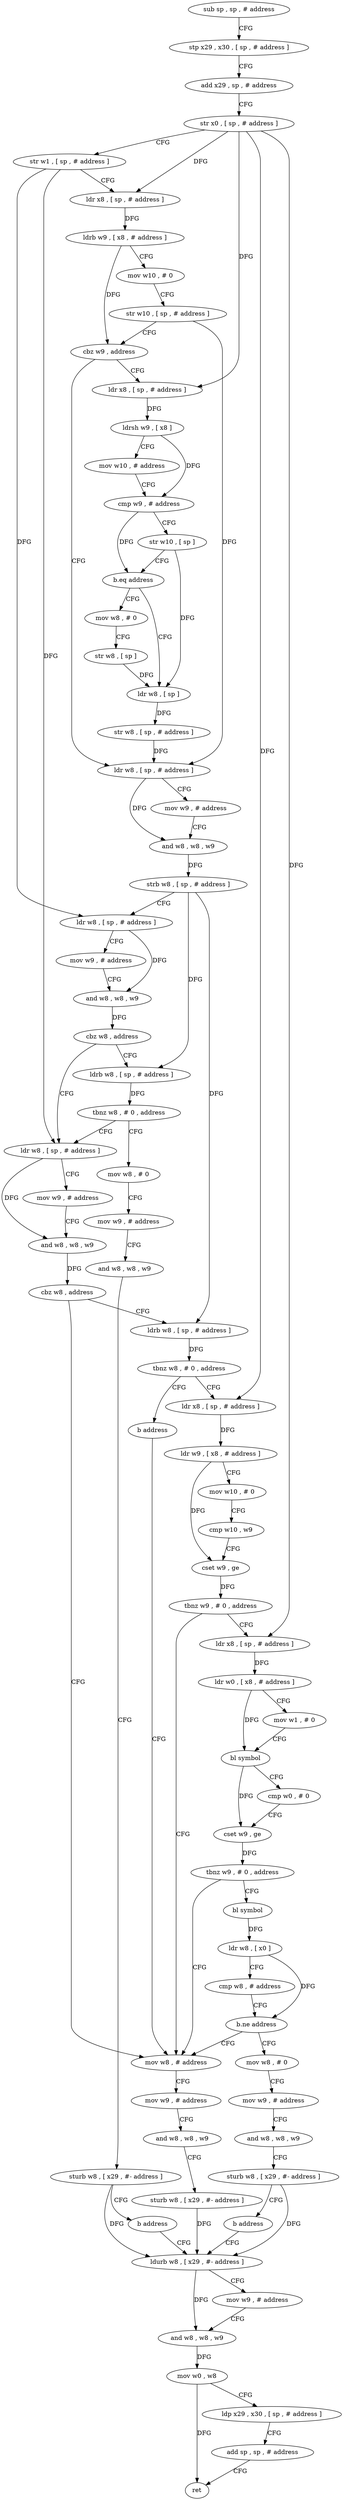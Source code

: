 digraph "func" {
"4217960" [label = "sub sp , sp , # address" ]
"4217964" [label = "stp x29 , x30 , [ sp , # address ]" ]
"4217968" [label = "add x29 , sp , # address" ]
"4217972" [label = "str x0 , [ sp , # address ]" ]
"4217976" [label = "str w1 , [ sp , # address ]" ]
"4217980" [label = "ldr x8 , [ sp , # address ]" ]
"4217984" [label = "ldrb w9 , [ x8 , # address ]" ]
"4217988" [label = "mov w10 , # 0" ]
"4217992" [label = "str w10 , [ sp , # address ]" ]
"4217996" [label = "cbz w9 , address" ]
"4218040" [label = "ldr w8 , [ sp , # address ]" ]
"4218000" [label = "ldr x8 , [ sp , # address ]" ]
"4218044" [label = "mov w9 , # address" ]
"4218048" [label = "and w8 , w8 , w9" ]
"4218052" [label = "strb w8 , [ sp , # address ]" ]
"4218056" [label = "ldr w8 , [ sp , # address ]" ]
"4218060" [label = "mov w9 , # address" ]
"4218064" [label = "and w8 , w8 , w9" ]
"4218068" [label = "cbz w8 , address" ]
"4218100" [label = "ldr w8 , [ sp , # address ]" ]
"4218072" [label = "ldrb w8 , [ sp , # address ]" ]
"4218004" [label = "ldrsh w9 , [ x8 ]" ]
"4218008" [label = "mov w10 , # address" ]
"4218012" [label = "cmp w9 , # address" ]
"4218016" [label = "str w10 , [ sp ]" ]
"4218020" [label = "b.eq address" ]
"4218032" [label = "ldr w8 , [ sp ]" ]
"4218024" [label = "mov w8 , # 0" ]
"4218104" [label = "mov w9 , # address" ]
"4218108" [label = "and w8 , w8 , w9" ]
"4218112" [label = "cbz w8 , address" ]
"4218216" [label = "mov w8 , # address" ]
"4218116" [label = "ldrb w8 , [ sp , # address ]" ]
"4218076" [label = "tbnz w8 , # 0 , address" ]
"4218080" [label = "mov w8 , # 0" ]
"4218036" [label = "str w8 , [ sp , # address ]" ]
"4218028" [label = "str w8 , [ sp ]" ]
"4218220" [label = "mov w9 , # address" ]
"4218224" [label = "and w8 , w8 , w9" ]
"4218228" [label = "sturb w8 , [ x29 , #- address ]" ]
"4218232" [label = "ldurb w8 , [ x29 , #- address ]" ]
"4218120" [label = "tbnz w8 , # 0 , address" ]
"4218128" [label = "ldr x8 , [ sp , # address ]" ]
"4218124" [label = "b address" ]
"4218084" [label = "mov w9 , # address" ]
"4218088" [label = "and w8 , w8 , w9" ]
"4218092" [label = "sturb w8 , [ x29 , #- address ]" ]
"4218096" [label = "b address" ]
"4218132" [label = "ldr w9 , [ x8 , # address ]" ]
"4218136" [label = "mov w10 , # 0" ]
"4218140" [label = "cmp w10 , w9" ]
"4218144" [label = "cset w9 , ge" ]
"4218148" [label = "tbnz w9 , # 0 , address" ]
"4218152" [label = "ldr x8 , [ sp , # address ]" ]
"4218236" [label = "mov w9 , # address" ]
"4218240" [label = "and w8 , w8 , w9" ]
"4218244" [label = "mov w0 , w8" ]
"4218248" [label = "ldp x29 , x30 , [ sp , # address ]" ]
"4218252" [label = "add sp , sp , # address" ]
"4218256" [label = "ret" ]
"4218156" [label = "ldr w0 , [ x8 , # address ]" ]
"4218160" [label = "mov w1 , # 0" ]
"4218164" [label = "bl symbol" ]
"4218168" [label = "cmp w0 , # 0" ]
"4218172" [label = "cset w9 , ge" ]
"4218176" [label = "tbnz w9 , # 0 , address" ]
"4218180" [label = "bl symbol" ]
"4218184" [label = "ldr w8 , [ x0 ]" ]
"4218188" [label = "cmp w8 , # address" ]
"4218192" [label = "b.ne address" ]
"4218196" [label = "mov w8 , # 0" ]
"4218200" [label = "mov w9 , # address" ]
"4218204" [label = "and w8 , w8 , w9" ]
"4218208" [label = "sturb w8 , [ x29 , #- address ]" ]
"4218212" [label = "b address" ]
"4217960" -> "4217964" [ label = "CFG" ]
"4217964" -> "4217968" [ label = "CFG" ]
"4217968" -> "4217972" [ label = "CFG" ]
"4217972" -> "4217976" [ label = "CFG" ]
"4217972" -> "4217980" [ label = "DFG" ]
"4217972" -> "4218000" [ label = "DFG" ]
"4217972" -> "4218128" [ label = "DFG" ]
"4217972" -> "4218152" [ label = "DFG" ]
"4217976" -> "4217980" [ label = "CFG" ]
"4217976" -> "4218056" [ label = "DFG" ]
"4217976" -> "4218100" [ label = "DFG" ]
"4217980" -> "4217984" [ label = "DFG" ]
"4217984" -> "4217988" [ label = "CFG" ]
"4217984" -> "4217996" [ label = "DFG" ]
"4217988" -> "4217992" [ label = "CFG" ]
"4217992" -> "4217996" [ label = "CFG" ]
"4217992" -> "4218040" [ label = "DFG" ]
"4217996" -> "4218040" [ label = "CFG" ]
"4217996" -> "4218000" [ label = "CFG" ]
"4218040" -> "4218044" [ label = "CFG" ]
"4218040" -> "4218048" [ label = "DFG" ]
"4218000" -> "4218004" [ label = "DFG" ]
"4218044" -> "4218048" [ label = "CFG" ]
"4218048" -> "4218052" [ label = "DFG" ]
"4218052" -> "4218056" [ label = "CFG" ]
"4218052" -> "4218072" [ label = "DFG" ]
"4218052" -> "4218116" [ label = "DFG" ]
"4218056" -> "4218060" [ label = "CFG" ]
"4218056" -> "4218064" [ label = "DFG" ]
"4218060" -> "4218064" [ label = "CFG" ]
"4218064" -> "4218068" [ label = "DFG" ]
"4218068" -> "4218100" [ label = "CFG" ]
"4218068" -> "4218072" [ label = "CFG" ]
"4218100" -> "4218104" [ label = "CFG" ]
"4218100" -> "4218108" [ label = "DFG" ]
"4218072" -> "4218076" [ label = "DFG" ]
"4218004" -> "4218008" [ label = "CFG" ]
"4218004" -> "4218012" [ label = "DFG" ]
"4218008" -> "4218012" [ label = "CFG" ]
"4218012" -> "4218016" [ label = "CFG" ]
"4218012" -> "4218020" [ label = "DFG" ]
"4218016" -> "4218020" [ label = "CFG" ]
"4218016" -> "4218032" [ label = "DFG" ]
"4218020" -> "4218032" [ label = "CFG" ]
"4218020" -> "4218024" [ label = "CFG" ]
"4218032" -> "4218036" [ label = "DFG" ]
"4218024" -> "4218028" [ label = "CFG" ]
"4218104" -> "4218108" [ label = "CFG" ]
"4218108" -> "4218112" [ label = "DFG" ]
"4218112" -> "4218216" [ label = "CFG" ]
"4218112" -> "4218116" [ label = "CFG" ]
"4218216" -> "4218220" [ label = "CFG" ]
"4218116" -> "4218120" [ label = "DFG" ]
"4218076" -> "4218100" [ label = "CFG" ]
"4218076" -> "4218080" [ label = "CFG" ]
"4218080" -> "4218084" [ label = "CFG" ]
"4218036" -> "4218040" [ label = "DFG" ]
"4218028" -> "4218032" [ label = "DFG" ]
"4218220" -> "4218224" [ label = "CFG" ]
"4218224" -> "4218228" [ label = "CFG" ]
"4218228" -> "4218232" [ label = "DFG" ]
"4218232" -> "4218236" [ label = "CFG" ]
"4218232" -> "4218240" [ label = "DFG" ]
"4218120" -> "4218128" [ label = "CFG" ]
"4218120" -> "4218124" [ label = "CFG" ]
"4218128" -> "4218132" [ label = "DFG" ]
"4218124" -> "4218216" [ label = "CFG" ]
"4218084" -> "4218088" [ label = "CFG" ]
"4218088" -> "4218092" [ label = "CFG" ]
"4218092" -> "4218096" [ label = "CFG" ]
"4218092" -> "4218232" [ label = "DFG" ]
"4218096" -> "4218232" [ label = "CFG" ]
"4218132" -> "4218136" [ label = "CFG" ]
"4218132" -> "4218144" [ label = "DFG" ]
"4218136" -> "4218140" [ label = "CFG" ]
"4218140" -> "4218144" [ label = "CFG" ]
"4218144" -> "4218148" [ label = "DFG" ]
"4218148" -> "4218216" [ label = "CFG" ]
"4218148" -> "4218152" [ label = "CFG" ]
"4218152" -> "4218156" [ label = "DFG" ]
"4218236" -> "4218240" [ label = "CFG" ]
"4218240" -> "4218244" [ label = "DFG" ]
"4218244" -> "4218248" [ label = "CFG" ]
"4218244" -> "4218256" [ label = "DFG" ]
"4218248" -> "4218252" [ label = "CFG" ]
"4218252" -> "4218256" [ label = "CFG" ]
"4218156" -> "4218160" [ label = "CFG" ]
"4218156" -> "4218164" [ label = "DFG" ]
"4218160" -> "4218164" [ label = "CFG" ]
"4218164" -> "4218168" [ label = "CFG" ]
"4218164" -> "4218172" [ label = "DFG" ]
"4218168" -> "4218172" [ label = "CFG" ]
"4218172" -> "4218176" [ label = "DFG" ]
"4218176" -> "4218216" [ label = "CFG" ]
"4218176" -> "4218180" [ label = "CFG" ]
"4218180" -> "4218184" [ label = "DFG" ]
"4218184" -> "4218188" [ label = "CFG" ]
"4218184" -> "4218192" [ label = "DFG" ]
"4218188" -> "4218192" [ label = "CFG" ]
"4218192" -> "4218216" [ label = "CFG" ]
"4218192" -> "4218196" [ label = "CFG" ]
"4218196" -> "4218200" [ label = "CFG" ]
"4218200" -> "4218204" [ label = "CFG" ]
"4218204" -> "4218208" [ label = "CFG" ]
"4218208" -> "4218212" [ label = "CFG" ]
"4218208" -> "4218232" [ label = "DFG" ]
"4218212" -> "4218232" [ label = "CFG" ]
}
